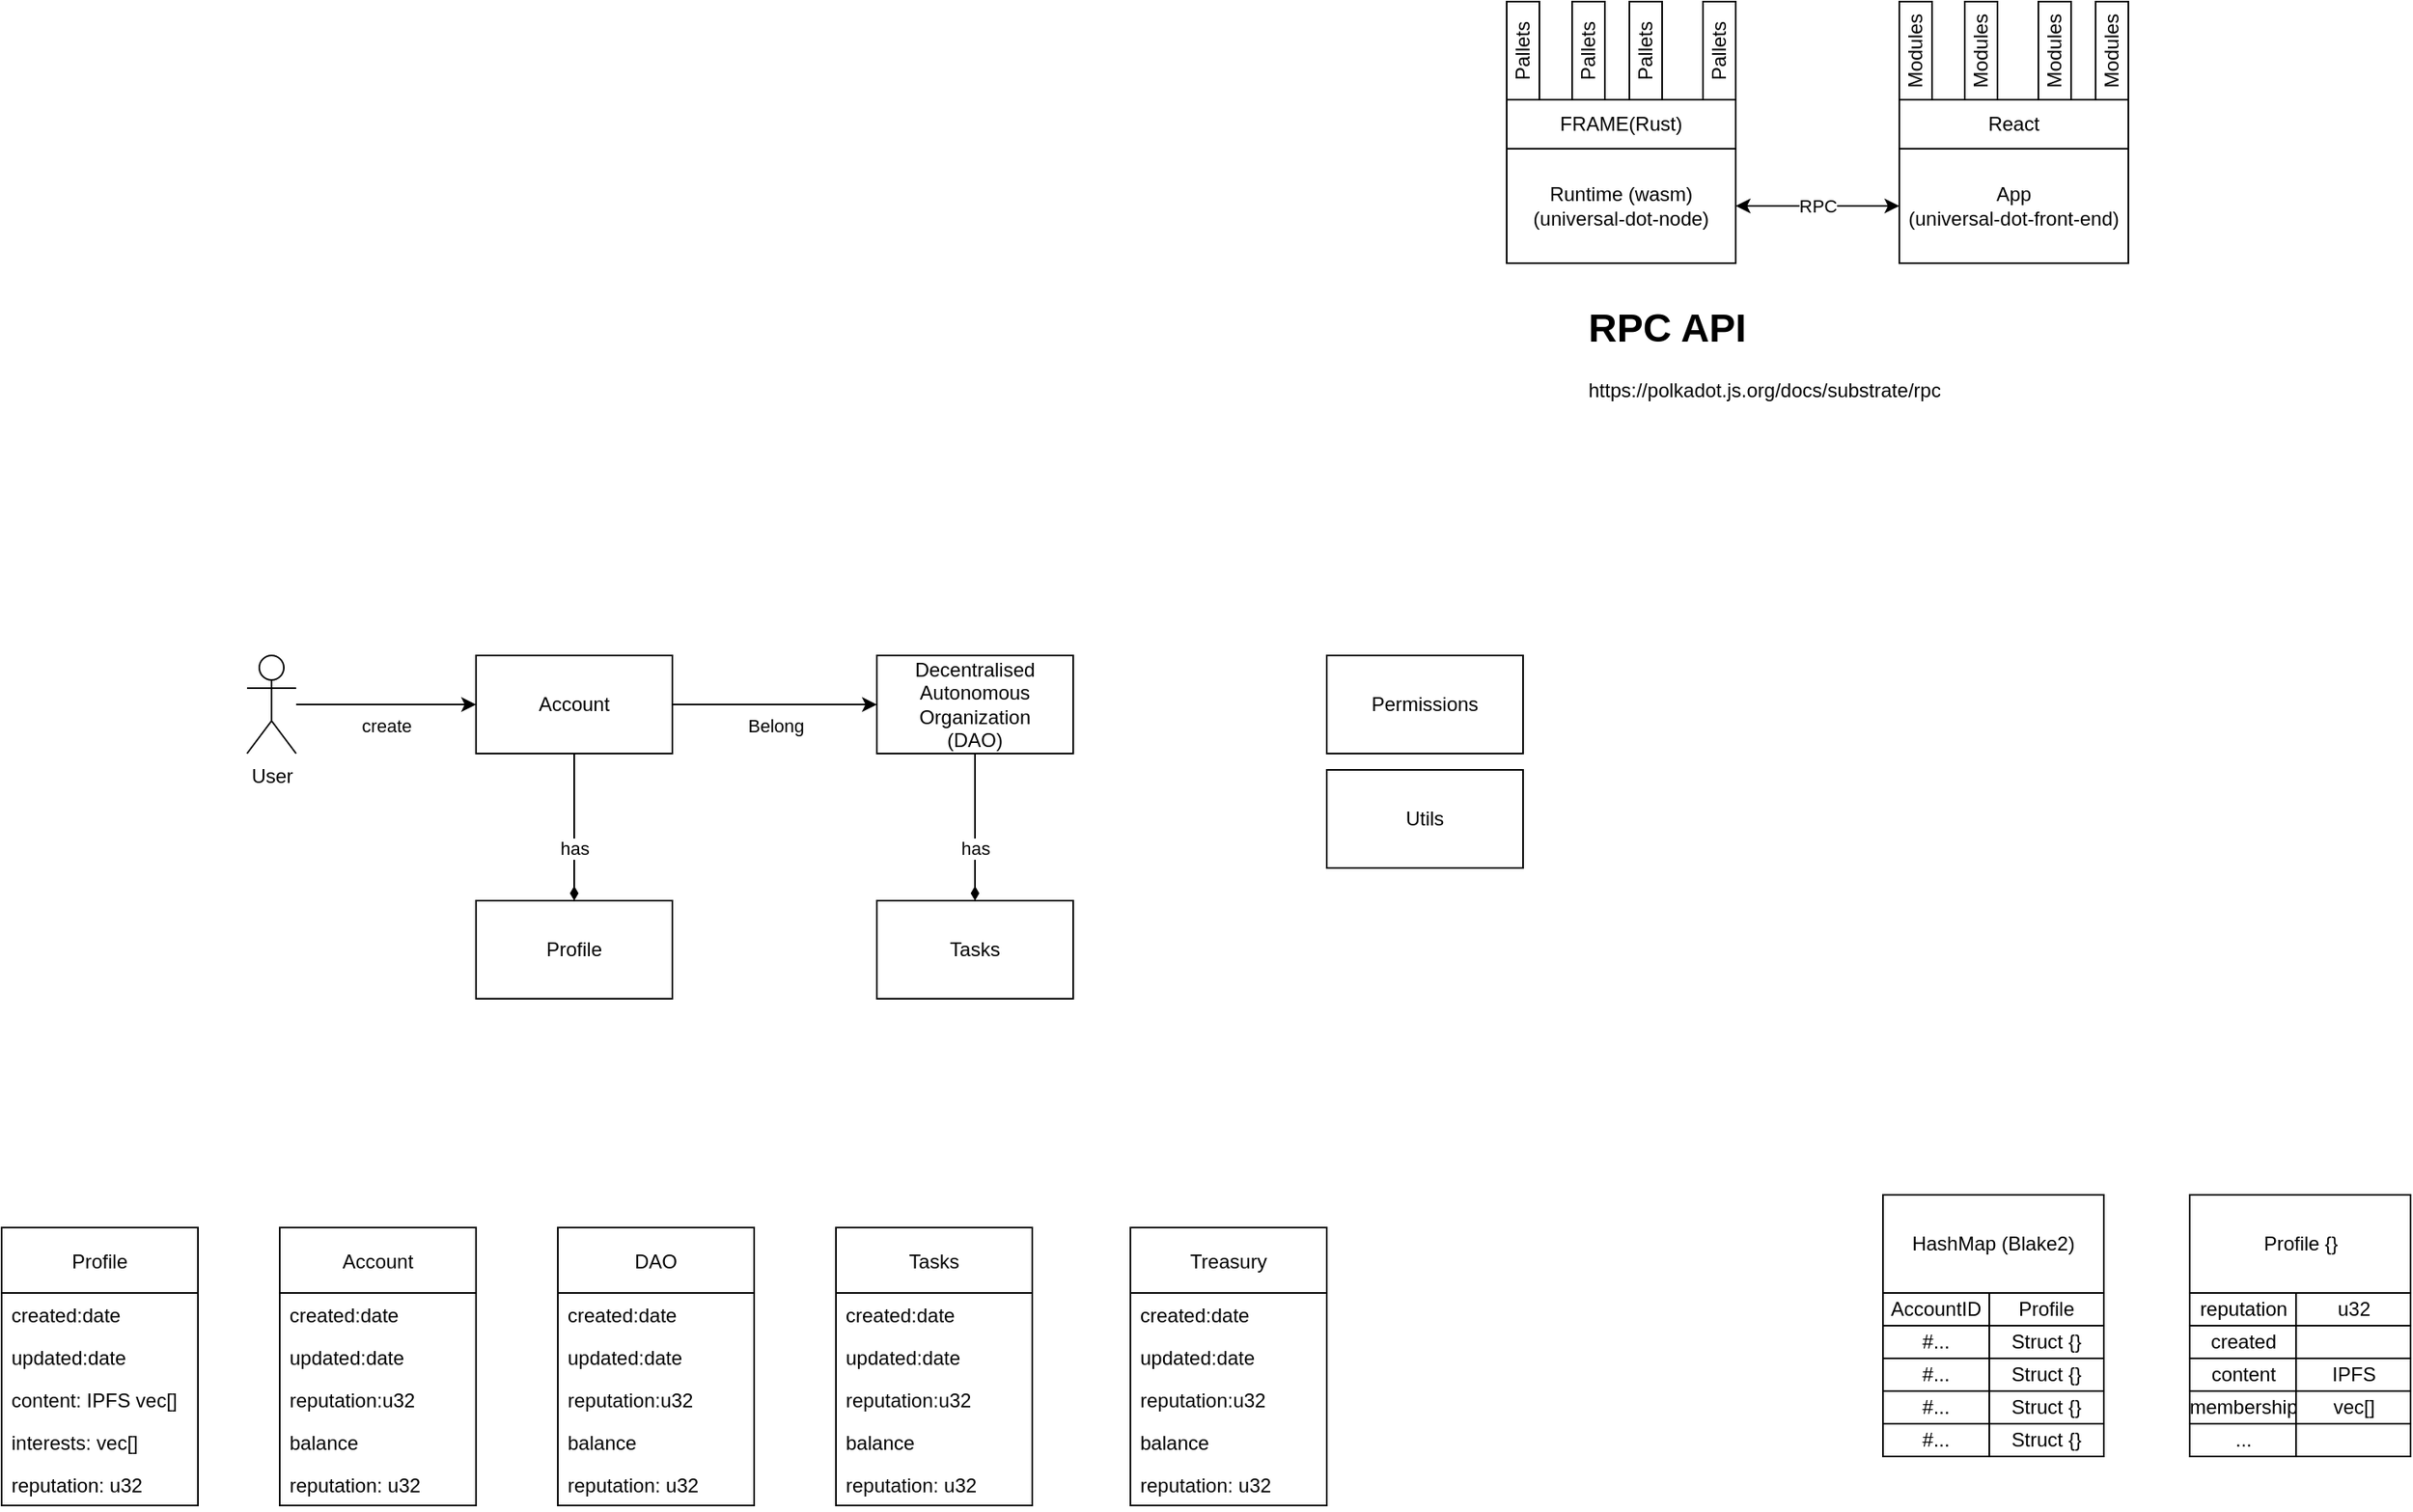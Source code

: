 <mxfile version="15.7.2" type="github">
  <diagram id="O8b5FWPU7oNjnTz_ODQA" name="Page-1">
    <mxGraphModel dx="4077" dy="1140" grid="1" gridSize="10" guides="1" tooltips="1" connect="1" arrows="1" fold="1" page="1" pageScale="1" pageWidth="850" pageHeight="1100" math="0" shadow="0">
      <root>
        <mxCell id="0" />
        <mxCell id="1" parent="0" />
        <mxCell id="oKAUbXmEOzsTch2jICVD-1" value="Runtime (wasm)&lt;br&gt;(universal-dot-node)" style="rounded=0;whiteSpace=wrap;html=1;" parent="1" vertex="1">
          <mxGeometry x="-600" y="160" width="140" height="70" as="geometry" />
        </mxCell>
        <mxCell id="oKAUbXmEOzsTch2jICVD-2" value="Pallets" style="rounded=0;whiteSpace=wrap;html=1;horizontal=0;" parent="1" vertex="1">
          <mxGeometry x="-600" y="70" width="20" height="60" as="geometry" />
        </mxCell>
        <mxCell id="oKAUbXmEOzsTch2jICVD-3" value="Pallets" style="rounded=0;whiteSpace=wrap;html=1;horizontal=0;" parent="1" vertex="1">
          <mxGeometry x="-560" y="70" width="20" height="60" as="geometry" />
        </mxCell>
        <mxCell id="oKAUbXmEOzsTch2jICVD-4" value="Pallets" style="rounded=0;whiteSpace=wrap;html=1;horizontal=0;" parent="1" vertex="1">
          <mxGeometry x="-525" y="70" width="20" height="60" as="geometry" />
        </mxCell>
        <mxCell id="oKAUbXmEOzsTch2jICVD-5" value="Pallets" style="rounded=0;whiteSpace=wrap;html=1;horizontal=0;" parent="1" vertex="1">
          <mxGeometry x="-480" y="70" width="20" height="60" as="geometry" />
        </mxCell>
        <mxCell id="oKAUbXmEOzsTch2jICVD-6" value="FRAME(Rust)" style="rounded=0;whiteSpace=wrap;html=1;" parent="1" vertex="1">
          <mxGeometry x="-600" y="130" width="140" height="30" as="geometry" />
        </mxCell>
        <mxCell id="oKAUbXmEOzsTch2jICVD-7" value="RPC" style="edgeStyle=orthogonalEdgeStyle;rounded=0;orthogonalLoop=1;jettySize=auto;html=1;exitX=0;exitY=0.5;exitDx=0;exitDy=0;entryX=1;entryY=0.5;entryDx=0;entryDy=0;startArrow=classic;startFill=1;" parent="1" source="oKAUbXmEOzsTch2jICVD-8" target="oKAUbXmEOzsTch2jICVD-1" edge="1">
          <mxGeometry relative="1" as="geometry" />
        </mxCell>
        <mxCell id="oKAUbXmEOzsTch2jICVD-8" value="App&lt;br&gt;(universal-dot-front-end)" style="rounded=0;whiteSpace=wrap;html=1;" parent="1" vertex="1">
          <mxGeometry x="-360" y="160" width="140" height="70" as="geometry" />
        </mxCell>
        <mxCell id="oKAUbXmEOzsTch2jICVD-9" value="React" style="rounded=0;whiteSpace=wrap;html=1;" parent="1" vertex="1">
          <mxGeometry x="-360" y="130" width="140" height="30" as="geometry" />
        </mxCell>
        <mxCell id="oKAUbXmEOzsTch2jICVD-10" value="Modules" style="rounded=0;whiteSpace=wrap;html=1;horizontal=0;" parent="1" vertex="1">
          <mxGeometry x="-360" y="70" width="20" height="60" as="geometry" />
        </mxCell>
        <mxCell id="oKAUbXmEOzsTch2jICVD-11" value="Modules" style="rounded=0;whiteSpace=wrap;html=1;horizontal=0;" parent="1" vertex="1">
          <mxGeometry x="-320" y="70" width="20" height="60" as="geometry" />
        </mxCell>
        <mxCell id="oKAUbXmEOzsTch2jICVD-12" value="Modules" style="rounded=0;whiteSpace=wrap;html=1;horizontal=0;" parent="1" vertex="1">
          <mxGeometry x="-275" y="70" width="20" height="60" as="geometry" />
        </mxCell>
        <mxCell id="oKAUbXmEOzsTch2jICVD-13" value="Modules" style="rounded=0;whiteSpace=wrap;html=1;horizontal=0;" parent="1" vertex="1">
          <mxGeometry x="-240" y="70" width="20" height="60" as="geometry" />
        </mxCell>
        <mxCell id="jj_0Ua6_e8Kop6F5eGgL-1" value="Profile" style="rounded=0;whiteSpace=wrap;html=1;" parent="1" vertex="1">
          <mxGeometry x="-1230" y="620" width="120" height="60" as="geometry" />
        </mxCell>
        <mxCell id="jj_0Ua6_e8Kop6F5eGgL-2" value="has" style="edgeStyle=orthogonalEdgeStyle;rounded=0;orthogonalLoop=1;jettySize=auto;html=1;entryX=0.5;entryY=0;entryDx=0;entryDy=0;endArrow=diamondThin;endFill=1;sketch=0;verticalAlign=top;" parent="1" source="jj_0Ua6_e8Kop6F5eGgL-4" target="jj_0Ua6_e8Kop6F5eGgL-1" edge="1">
          <mxGeometry relative="1" as="geometry" />
        </mxCell>
        <mxCell id="jj_0Ua6_e8Kop6F5eGgL-3" value="Belong" style="edgeStyle=orthogonalEdgeStyle;rounded=0;sketch=0;orthogonalLoop=1;jettySize=auto;html=1;entryX=0;entryY=0.5;entryDx=0;entryDy=0;endArrow=classic;endFill=1;verticalAlign=top;" parent="1" source="jj_0Ua6_e8Kop6F5eGgL-4" target="jj_0Ua6_e8Kop6F5eGgL-6" edge="1">
          <mxGeometry relative="1" as="geometry" />
        </mxCell>
        <mxCell id="jj_0Ua6_e8Kop6F5eGgL-4" value="Account" style="rounded=0;whiteSpace=wrap;html=1;" parent="1" vertex="1">
          <mxGeometry x="-1230" y="470" width="120" height="60" as="geometry" />
        </mxCell>
        <mxCell id="jj_0Ua6_e8Kop6F5eGgL-5" value="has" style="edgeStyle=orthogonalEdgeStyle;rounded=0;sketch=0;orthogonalLoop=1;jettySize=auto;html=1;entryX=0.5;entryY=0;entryDx=0;entryDy=0;endArrow=diamondThin;endFill=1;verticalAlign=top;" parent="1" source="jj_0Ua6_e8Kop6F5eGgL-6" target="jj_0Ua6_e8Kop6F5eGgL-8" edge="1">
          <mxGeometry relative="1" as="geometry" />
        </mxCell>
        <mxCell id="jj_0Ua6_e8Kop6F5eGgL-6" value="Decentralised Autonomous&lt;br&gt;Organization &lt;br&gt;(DAO)" style="rounded=0;whiteSpace=wrap;html=1;" parent="1" vertex="1">
          <mxGeometry x="-985" y="470" width="120" height="60" as="geometry" />
        </mxCell>
        <mxCell id="jj_0Ua6_e8Kop6F5eGgL-7" value="Permissions" style="rounded=0;whiteSpace=wrap;html=1;" parent="1" vertex="1">
          <mxGeometry x="-710" y="470" width="120" height="60" as="geometry" />
        </mxCell>
        <mxCell id="jj_0Ua6_e8Kop6F5eGgL-8" value="Tasks" style="rounded=0;whiteSpace=wrap;html=1;" parent="1" vertex="1">
          <mxGeometry x="-985" y="620" width="120" height="60" as="geometry" />
        </mxCell>
        <mxCell id="jj_0Ua6_e8Kop6F5eGgL-9" value="Profile" style="swimlane;fontStyle=0;childLayout=stackLayout;horizontal=1;startSize=40;horizontalStack=0;resizeParent=1;resizeParentMax=0;resizeLast=0;collapsible=1;marginBottom=0;" parent="1" vertex="1">
          <mxGeometry x="-1520" y="820" width="120" height="170" as="geometry">
            <mxRectangle x="-140" y="2750" width="130" height="60" as="alternateBounds" />
          </mxGeometry>
        </mxCell>
        <mxCell id="jj_0Ua6_e8Kop6F5eGgL-10" value="created:date" style="text;strokeColor=none;fillColor=none;align=left;verticalAlign=top;spacingLeft=4;spacingRight=4;overflow=hidden;rotatable=0;points=[[0,0.5],[1,0.5]];portConstraint=eastwest;" parent="jj_0Ua6_e8Kop6F5eGgL-9" vertex="1">
          <mxGeometry y="40" width="120" height="26" as="geometry" />
        </mxCell>
        <mxCell id="jj_0Ua6_e8Kop6F5eGgL-11" value="updated:date" style="text;strokeColor=none;fillColor=none;align=left;verticalAlign=top;spacingLeft=4;spacingRight=4;overflow=hidden;rotatable=0;points=[[0,0.5],[1,0.5]];portConstraint=eastwest;" parent="jj_0Ua6_e8Kop6F5eGgL-9" vertex="1">
          <mxGeometry y="66" width="120" height="26" as="geometry" />
        </mxCell>
        <mxCell id="jj_0Ua6_e8Kop6F5eGgL-12" value="content: IPFS vec[]" style="text;strokeColor=none;fillColor=none;align=left;verticalAlign=top;spacingLeft=4;spacingRight=4;overflow=hidden;rotatable=0;points=[[0,0.5],[1,0.5]];portConstraint=eastwest;" parent="jj_0Ua6_e8Kop6F5eGgL-9" vertex="1">
          <mxGeometry y="92" width="120" height="26" as="geometry" />
        </mxCell>
        <mxCell id="jj_0Ua6_e8Kop6F5eGgL-13" value="interests: vec[]" style="text;strokeColor=none;fillColor=none;align=left;verticalAlign=top;spacingLeft=4;spacingRight=4;overflow=hidden;rotatable=0;points=[[0,0.5],[1,0.5]];portConstraint=eastwest;" parent="jj_0Ua6_e8Kop6F5eGgL-9" vertex="1">
          <mxGeometry y="118" width="120" height="26" as="geometry" />
        </mxCell>
        <mxCell id="jj_0Ua6_e8Kop6F5eGgL-14" value="reputation: u32" style="text;strokeColor=none;fillColor=none;align=left;verticalAlign=top;spacingLeft=4;spacingRight=4;overflow=hidden;rotatable=0;points=[[0,0.5],[1,0.5]];portConstraint=eastwest;" parent="jj_0Ua6_e8Kop6F5eGgL-9" vertex="1">
          <mxGeometry y="144" width="120" height="26" as="geometry" />
        </mxCell>
        <mxCell id="jj_0Ua6_e8Kop6F5eGgL-15" value="create" style="edgeStyle=orthogonalEdgeStyle;rounded=0;sketch=0;orthogonalLoop=1;jettySize=auto;html=1;entryX=0;entryY=0.5;entryDx=0;entryDy=0;endArrow=classic;endFill=1;verticalAlign=top;" parent="1" source="jj_0Ua6_e8Kop6F5eGgL-16" target="jj_0Ua6_e8Kop6F5eGgL-4" edge="1">
          <mxGeometry relative="1" as="geometry" />
        </mxCell>
        <mxCell id="jj_0Ua6_e8Kop6F5eGgL-16" value="User" style="shape=umlActor;verticalLabelPosition=bottom;verticalAlign=top;html=1;outlineConnect=0;" parent="1" vertex="1">
          <mxGeometry x="-1370" y="470" width="30" height="60" as="geometry" />
        </mxCell>
        <mxCell id="jj_0Ua6_e8Kop6F5eGgL-17" value="Utils" style="rounded=0;whiteSpace=wrap;html=1;" parent="1" vertex="1">
          <mxGeometry x="-710" y="540" width="120" height="60" as="geometry" />
        </mxCell>
        <mxCell id="jj_0Ua6_e8Kop6F5eGgL-18" value="Account" style="swimlane;fontStyle=0;childLayout=stackLayout;horizontal=1;startSize=40;horizontalStack=0;resizeParent=1;resizeParentMax=0;resizeLast=0;collapsible=1;marginBottom=0;" parent="1" vertex="1">
          <mxGeometry x="-1350" y="820" width="120" height="170" as="geometry">
            <mxRectangle x="30" y="2750" width="130" height="60" as="alternateBounds" />
          </mxGeometry>
        </mxCell>
        <mxCell id="jj_0Ua6_e8Kop6F5eGgL-19" value="created:date" style="text;strokeColor=none;fillColor=none;align=left;verticalAlign=top;spacingLeft=4;spacingRight=4;overflow=hidden;rotatable=0;points=[[0,0.5],[1,0.5]];portConstraint=eastwest;" parent="jj_0Ua6_e8Kop6F5eGgL-18" vertex="1">
          <mxGeometry y="40" width="120" height="26" as="geometry" />
        </mxCell>
        <mxCell id="jj_0Ua6_e8Kop6F5eGgL-20" value="updated:date" style="text;strokeColor=none;fillColor=none;align=left;verticalAlign=top;spacingLeft=4;spacingRight=4;overflow=hidden;rotatable=0;points=[[0,0.5],[1,0.5]];portConstraint=eastwest;" parent="jj_0Ua6_e8Kop6F5eGgL-18" vertex="1">
          <mxGeometry y="66" width="120" height="26" as="geometry" />
        </mxCell>
        <mxCell id="jj_0Ua6_e8Kop6F5eGgL-21" value="reputation:u32" style="text;strokeColor=none;fillColor=none;align=left;verticalAlign=top;spacingLeft=4;spacingRight=4;overflow=hidden;rotatable=0;points=[[0,0.5],[1,0.5]];portConstraint=eastwest;" parent="jj_0Ua6_e8Kop6F5eGgL-18" vertex="1">
          <mxGeometry y="92" width="120" height="26" as="geometry" />
        </mxCell>
        <mxCell id="jj_0Ua6_e8Kop6F5eGgL-22" value="balance" style="text;strokeColor=none;fillColor=none;align=left;verticalAlign=top;spacingLeft=4;spacingRight=4;overflow=hidden;rotatable=0;points=[[0,0.5],[1,0.5]];portConstraint=eastwest;" parent="jj_0Ua6_e8Kop6F5eGgL-18" vertex="1">
          <mxGeometry y="118" width="120" height="26" as="geometry" />
        </mxCell>
        <mxCell id="jj_0Ua6_e8Kop6F5eGgL-23" value="reputation: u32" style="text;strokeColor=none;fillColor=none;align=left;verticalAlign=top;spacingLeft=4;spacingRight=4;overflow=hidden;rotatable=0;points=[[0,0.5],[1,0.5]];portConstraint=eastwest;" parent="jj_0Ua6_e8Kop6F5eGgL-18" vertex="1">
          <mxGeometry y="144" width="120" height="26" as="geometry" />
        </mxCell>
        <mxCell id="jj_0Ua6_e8Kop6F5eGgL-24" value="DAO" style="swimlane;fontStyle=0;childLayout=stackLayout;horizontal=1;startSize=40;horizontalStack=0;resizeParent=1;resizeParentMax=0;resizeLast=0;collapsible=1;marginBottom=0;" parent="1" vertex="1">
          <mxGeometry x="-1180" y="820" width="120" height="170" as="geometry">
            <mxRectangle x="200" y="2750" width="130" height="60" as="alternateBounds" />
          </mxGeometry>
        </mxCell>
        <mxCell id="jj_0Ua6_e8Kop6F5eGgL-25" value="created:date" style="text;strokeColor=none;fillColor=none;align=left;verticalAlign=top;spacingLeft=4;spacingRight=4;overflow=hidden;rotatable=0;points=[[0,0.5],[1,0.5]];portConstraint=eastwest;" parent="jj_0Ua6_e8Kop6F5eGgL-24" vertex="1">
          <mxGeometry y="40" width="120" height="26" as="geometry" />
        </mxCell>
        <mxCell id="jj_0Ua6_e8Kop6F5eGgL-26" value="updated:date" style="text;strokeColor=none;fillColor=none;align=left;verticalAlign=top;spacingLeft=4;spacingRight=4;overflow=hidden;rotatable=0;points=[[0,0.5],[1,0.5]];portConstraint=eastwest;" parent="jj_0Ua6_e8Kop6F5eGgL-24" vertex="1">
          <mxGeometry y="66" width="120" height="26" as="geometry" />
        </mxCell>
        <mxCell id="jj_0Ua6_e8Kop6F5eGgL-27" value="reputation:u32" style="text;strokeColor=none;fillColor=none;align=left;verticalAlign=top;spacingLeft=4;spacingRight=4;overflow=hidden;rotatable=0;points=[[0,0.5],[1,0.5]];portConstraint=eastwest;" parent="jj_0Ua6_e8Kop6F5eGgL-24" vertex="1">
          <mxGeometry y="92" width="120" height="26" as="geometry" />
        </mxCell>
        <mxCell id="jj_0Ua6_e8Kop6F5eGgL-28" value="balance" style="text;strokeColor=none;fillColor=none;align=left;verticalAlign=top;spacingLeft=4;spacingRight=4;overflow=hidden;rotatable=0;points=[[0,0.5],[1,0.5]];portConstraint=eastwest;" parent="jj_0Ua6_e8Kop6F5eGgL-24" vertex="1">
          <mxGeometry y="118" width="120" height="26" as="geometry" />
        </mxCell>
        <mxCell id="jj_0Ua6_e8Kop6F5eGgL-29" value="reputation: u32" style="text;strokeColor=none;fillColor=none;align=left;verticalAlign=top;spacingLeft=4;spacingRight=4;overflow=hidden;rotatable=0;points=[[0,0.5],[1,0.5]];portConstraint=eastwest;" parent="jj_0Ua6_e8Kop6F5eGgL-24" vertex="1">
          <mxGeometry y="144" width="120" height="26" as="geometry" />
        </mxCell>
        <mxCell id="jj_0Ua6_e8Kop6F5eGgL-30" value="Tasks" style="swimlane;fontStyle=0;childLayout=stackLayout;horizontal=1;startSize=40;horizontalStack=0;resizeParent=1;resizeParentMax=0;resizeLast=0;collapsible=1;marginBottom=0;" parent="1" vertex="1">
          <mxGeometry x="-1010" y="820" width="120" height="170" as="geometry">
            <mxRectangle x="370" y="2750" width="130" height="60" as="alternateBounds" />
          </mxGeometry>
        </mxCell>
        <mxCell id="jj_0Ua6_e8Kop6F5eGgL-31" value="created:date" style="text;strokeColor=none;fillColor=none;align=left;verticalAlign=top;spacingLeft=4;spacingRight=4;overflow=hidden;rotatable=0;points=[[0,0.5],[1,0.5]];portConstraint=eastwest;" parent="jj_0Ua6_e8Kop6F5eGgL-30" vertex="1">
          <mxGeometry y="40" width="120" height="26" as="geometry" />
        </mxCell>
        <mxCell id="jj_0Ua6_e8Kop6F5eGgL-32" value="updated:date" style="text;strokeColor=none;fillColor=none;align=left;verticalAlign=top;spacingLeft=4;spacingRight=4;overflow=hidden;rotatable=0;points=[[0,0.5],[1,0.5]];portConstraint=eastwest;" parent="jj_0Ua6_e8Kop6F5eGgL-30" vertex="1">
          <mxGeometry y="66" width="120" height="26" as="geometry" />
        </mxCell>
        <mxCell id="jj_0Ua6_e8Kop6F5eGgL-33" value="reputation:u32" style="text;strokeColor=none;fillColor=none;align=left;verticalAlign=top;spacingLeft=4;spacingRight=4;overflow=hidden;rotatable=0;points=[[0,0.5],[1,0.5]];portConstraint=eastwest;" parent="jj_0Ua6_e8Kop6F5eGgL-30" vertex="1">
          <mxGeometry y="92" width="120" height="26" as="geometry" />
        </mxCell>
        <mxCell id="jj_0Ua6_e8Kop6F5eGgL-34" value="balance" style="text;strokeColor=none;fillColor=none;align=left;verticalAlign=top;spacingLeft=4;spacingRight=4;overflow=hidden;rotatable=0;points=[[0,0.5],[1,0.5]];portConstraint=eastwest;" parent="jj_0Ua6_e8Kop6F5eGgL-30" vertex="1">
          <mxGeometry y="118" width="120" height="26" as="geometry" />
        </mxCell>
        <mxCell id="jj_0Ua6_e8Kop6F5eGgL-35" value="reputation: u32" style="text;strokeColor=none;fillColor=none;align=left;verticalAlign=top;spacingLeft=4;spacingRight=4;overflow=hidden;rotatable=0;points=[[0,0.5],[1,0.5]];portConstraint=eastwest;" parent="jj_0Ua6_e8Kop6F5eGgL-30" vertex="1">
          <mxGeometry y="144" width="120" height="26" as="geometry" />
        </mxCell>
        <mxCell id="jj_0Ua6_e8Kop6F5eGgL-36" value="Treasury" style="swimlane;fontStyle=0;childLayout=stackLayout;horizontal=1;startSize=40;horizontalStack=0;resizeParent=1;resizeParentMax=0;resizeLast=0;collapsible=1;marginBottom=0;" parent="1" vertex="1">
          <mxGeometry x="-830" y="820" width="120" height="170" as="geometry">
            <mxRectangle x="200" y="2750" width="130" height="60" as="alternateBounds" />
          </mxGeometry>
        </mxCell>
        <mxCell id="jj_0Ua6_e8Kop6F5eGgL-37" value="created:date" style="text;strokeColor=none;fillColor=none;align=left;verticalAlign=top;spacingLeft=4;spacingRight=4;overflow=hidden;rotatable=0;points=[[0,0.5],[1,0.5]];portConstraint=eastwest;" parent="jj_0Ua6_e8Kop6F5eGgL-36" vertex="1">
          <mxGeometry y="40" width="120" height="26" as="geometry" />
        </mxCell>
        <mxCell id="jj_0Ua6_e8Kop6F5eGgL-38" value="updated:date" style="text;strokeColor=none;fillColor=none;align=left;verticalAlign=top;spacingLeft=4;spacingRight=4;overflow=hidden;rotatable=0;points=[[0,0.5],[1,0.5]];portConstraint=eastwest;" parent="jj_0Ua6_e8Kop6F5eGgL-36" vertex="1">
          <mxGeometry y="66" width="120" height="26" as="geometry" />
        </mxCell>
        <mxCell id="jj_0Ua6_e8Kop6F5eGgL-39" value="reputation:u32" style="text;strokeColor=none;fillColor=none;align=left;verticalAlign=top;spacingLeft=4;spacingRight=4;overflow=hidden;rotatable=0;points=[[0,0.5],[1,0.5]];portConstraint=eastwest;" parent="jj_0Ua6_e8Kop6F5eGgL-36" vertex="1">
          <mxGeometry y="92" width="120" height="26" as="geometry" />
        </mxCell>
        <mxCell id="jj_0Ua6_e8Kop6F5eGgL-40" value="balance" style="text;strokeColor=none;fillColor=none;align=left;verticalAlign=top;spacingLeft=4;spacingRight=4;overflow=hidden;rotatable=0;points=[[0,0.5],[1,0.5]];portConstraint=eastwest;" parent="jj_0Ua6_e8Kop6F5eGgL-36" vertex="1">
          <mxGeometry y="118" width="120" height="26" as="geometry" />
        </mxCell>
        <mxCell id="jj_0Ua6_e8Kop6F5eGgL-41" value="reputation: u32" style="text;strokeColor=none;fillColor=none;align=left;verticalAlign=top;spacingLeft=4;spacingRight=4;overflow=hidden;rotatable=0;points=[[0,0.5],[1,0.5]];portConstraint=eastwest;" parent="jj_0Ua6_e8Kop6F5eGgL-36" vertex="1">
          <mxGeometry y="144" width="120" height="26" as="geometry" />
        </mxCell>
        <mxCell id="jj_0Ua6_e8Kop6F5eGgL-42" value="HashMap (Blake2)" style="rounded=0;whiteSpace=wrap;html=1;" parent="1" vertex="1">
          <mxGeometry x="-370" y="800" width="135" height="60" as="geometry" />
        </mxCell>
        <mxCell id="jj_0Ua6_e8Kop6F5eGgL-43" value="AccountID" style="rounded=0;whiteSpace=wrap;html=1;" parent="1" vertex="1">
          <mxGeometry x="-370" y="860" width="65" height="20" as="geometry" />
        </mxCell>
        <mxCell id="jj_0Ua6_e8Kop6F5eGgL-44" value="Profile" style="rounded=0;whiteSpace=wrap;html=1;" parent="1" vertex="1">
          <mxGeometry x="-305" y="860" width="70" height="20" as="geometry" />
        </mxCell>
        <mxCell id="jj_0Ua6_e8Kop6F5eGgL-45" value="#..." style="rounded=0;whiteSpace=wrap;html=1;" parent="1" vertex="1">
          <mxGeometry x="-370" y="880" width="65" height="20" as="geometry" />
        </mxCell>
        <mxCell id="jj_0Ua6_e8Kop6F5eGgL-46" value="Struct {}" style="rounded=0;whiteSpace=wrap;html=1;" parent="1" vertex="1">
          <mxGeometry x="-305" y="880" width="70" height="20" as="geometry" />
        </mxCell>
        <mxCell id="jj_0Ua6_e8Kop6F5eGgL-47" value="#..." style="rounded=0;whiteSpace=wrap;html=1;" parent="1" vertex="1">
          <mxGeometry x="-370" y="900" width="65" height="20" as="geometry" />
        </mxCell>
        <mxCell id="jj_0Ua6_e8Kop6F5eGgL-48" value="#..." style="rounded=0;whiteSpace=wrap;html=1;" parent="1" vertex="1">
          <mxGeometry x="-370" y="920" width="65" height="20" as="geometry" />
        </mxCell>
        <mxCell id="jj_0Ua6_e8Kop6F5eGgL-49" value="#..." style="rounded=0;whiteSpace=wrap;html=1;" parent="1" vertex="1">
          <mxGeometry x="-370" y="940" width="65" height="20" as="geometry" />
        </mxCell>
        <mxCell id="jj_0Ua6_e8Kop6F5eGgL-50" value="Struct {}" style="rounded=0;whiteSpace=wrap;html=1;" parent="1" vertex="1">
          <mxGeometry x="-305" y="900" width="70" height="20" as="geometry" />
        </mxCell>
        <mxCell id="jj_0Ua6_e8Kop6F5eGgL-51" value="Struct {}" style="rounded=0;whiteSpace=wrap;html=1;" parent="1" vertex="1">
          <mxGeometry x="-305" y="920" width="70" height="20" as="geometry" />
        </mxCell>
        <mxCell id="jj_0Ua6_e8Kop6F5eGgL-52" value="Struct {}" style="rounded=0;whiteSpace=wrap;html=1;" parent="1" vertex="1">
          <mxGeometry x="-305" y="940" width="70" height="20" as="geometry" />
        </mxCell>
        <mxCell id="jj_0Ua6_e8Kop6F5eGgL-53" value="Profile {}" style="rounded=0;whiteSpace=wrap;html=1;" parent="1" vertex="1">
          <mxGeometry x="-182.5" y="800" width="135" height="60" as="geometry" />
        </mxCell>
        <mxCell id="jj_0Ua6_e8Kop6F5eGgL-54" value="reputation" style="rounded=0;whiteSpace=wrap;html=1;" parent="1" vertex="1">
          <mxGeometry x="-182.5" y="860" width="65" height="20" as="geometry" />
        </mxCell>
        <mxCell id="jj_0Ua6_e8Kop6F5eGgL-55" value="u32" style="rounded=0;whiteSpace=wrap;html=1;" parent="1" vertex="1">
          <mxGeometry x="-117.5" y="860" width="70" height="20" as="geometry" />
        </mxCell>
        <mxCell id="jj_0Ua6_e8Kop6F5eGgL-56" value="created" style="rounded=0;whiteSpace=wrap;html=1;" parent="1" vertex="1">
          <mxGeometry x="-182.5" y="880" width="65" height="20" as="geometry" />
        </mxCell>
        <mxCell id="jj_0Ua6_e8Kop6F5eGgL-57" value="" style="rounded=0;whiteSpace=wrap;html=1;" parent="1" vertex="1">
          <mxGeometry x="-117.5" y="880" width="70" height="20" as="geometry" />
        </mxCell>
        <mxCell id="jj_0Ua6_e8Kop6F5eGgL-58" value="content" style="rounded=0;whiteSpace=wrap;html=1;" parent="1" vertex="1">
          <mxGeometry x="-182.5" y="900" width="65" height="20" as="geometry" />
        </mxCell>
        <mxCell id="jj_0Ua6_e8Kop6F5eGgL-59" value="membership" style="rounded=0;whiteSpace=wrap;html=1;" parent="1" vertex="1">
          <mxGeometry x="-182.5" y="920" width="65" height="20" as="geometry" />
        </mxCell>
        <mxCell id="jj_0Ua6_e8Kop6F5eGgL-60" value="..." style="rounded=0;whiteSpace=wrap;html=1;" parent="1" vertex="1">
          <mxGeometry x="-182.5" y="940" width="65" height="20" as="geometry" />
        </mxCell>
        <mxCell id="jj_0Ua6_e8Kop6F5eGgL-61" value="IPFS" style="rounded=0;whiteSpace=wrap;html=1;" parent="1" vertex="1">
          <mxGeometry x="-117.5" y="900" width="70" height="20" as="geometry" />
        </mxCell>
        <mxCell id="jj_0Ua6_e8Kop6F5eGgL-62" value="vec[]" style="rounded=0;whiteSpace=wrap;html=1;" parent="1" vertex="1">
          <mxGeometry x="-117.5" y="920" width="70" height="20" as="geometry" />
        </mxCell>
        <mxCell id="jj_0Ua6_e8Kop6F5eGgL-63" value="" style="rounded=0;whiteSpace=wrap;html=1;" parent="1" vertex="1">
          <mxGeometry x="-117.5" y="940" width="70" height="20" as="geometry" />
        </mxCell>
        <mxCell id="oEam6k8rwuXwo4SsDj-F-2" value="&lt;h1&gt;RPC API&lt;/h1&gt;&lt;p&gt;https://polkadot.js.org/docs/substrate/rpc&lt;/p&gt;" style="text;html=1;strokeColor=none;fillColor=none;spacing=5;spacingTop=-20;whiteSpace=wrap;overflow=hidden;rounded=0;" vertex="1" parent="1">
          <mxGeometry x="-555" y="250" width="280" height="120" as="geometry" />
        </mxCell>
      </root>
    </mxGraphModel>
  </diagram>
</mxfile>
